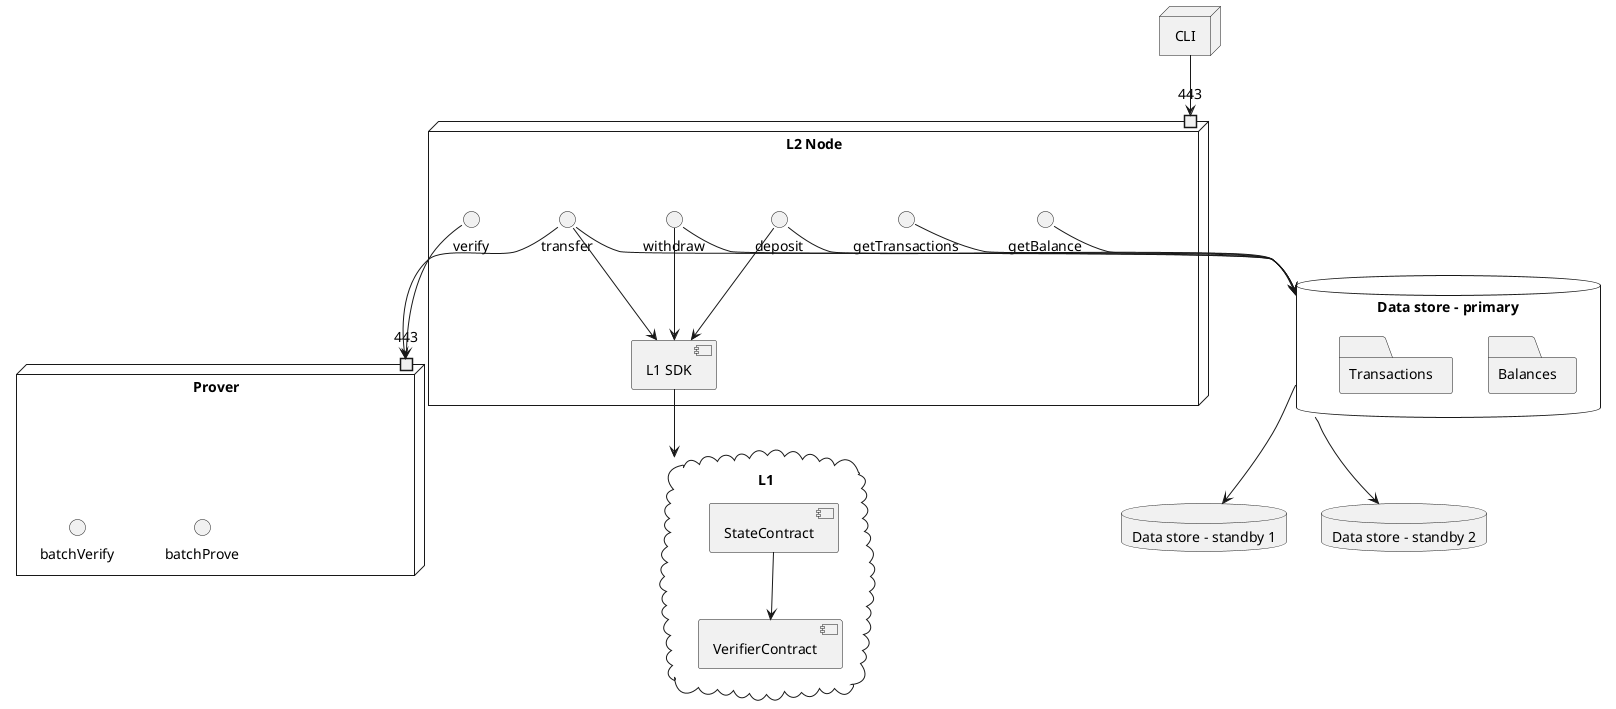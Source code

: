 @startuml
node "CLI" {
}

node "L2 Node" {
  [L1 SDK]
  port 443
  () "transfer"
  () "verify"
  () "deposit"
  () "withdraw"
  () "getBalance"
  () "getTransactions"
}

node "Prover" {
  port 443 as proverPort
  () "batchProve"
  () "batchVerify"
}

database "Data store - primary" {
  folder "Balances" {
  }
  folder "Transactions" {
  }
}
database "Data store - standby 1" {
}
database "Data store - standby 2" {
}
cloud "L1" {
  [VerifierContract]
  [StateContract]
}

"CLI" --> "443"

"transfer"  --> "proverPort"
"transfer"  --> "Data store - primary"
"transfer"  --> "L1 SDK"


"deposit"  --> "L1 SDK"
"deposit"  --> "Data store - primary"

"withdraw"  --> "L1 SDK"
"withdraw"  --> "Data store - primary"

"verify" --> "proverPort"

"getBalance"  --> "Data store - primary"

"getTransactions"  --> "Data store - primary"

"Data store - primary" --> "Data store - standby 1"
"Data store - primary" --> "Data store - standby 2"

"L1 SDK" --> L1
"StateContract" --> "VerifierContract"
@enduml
